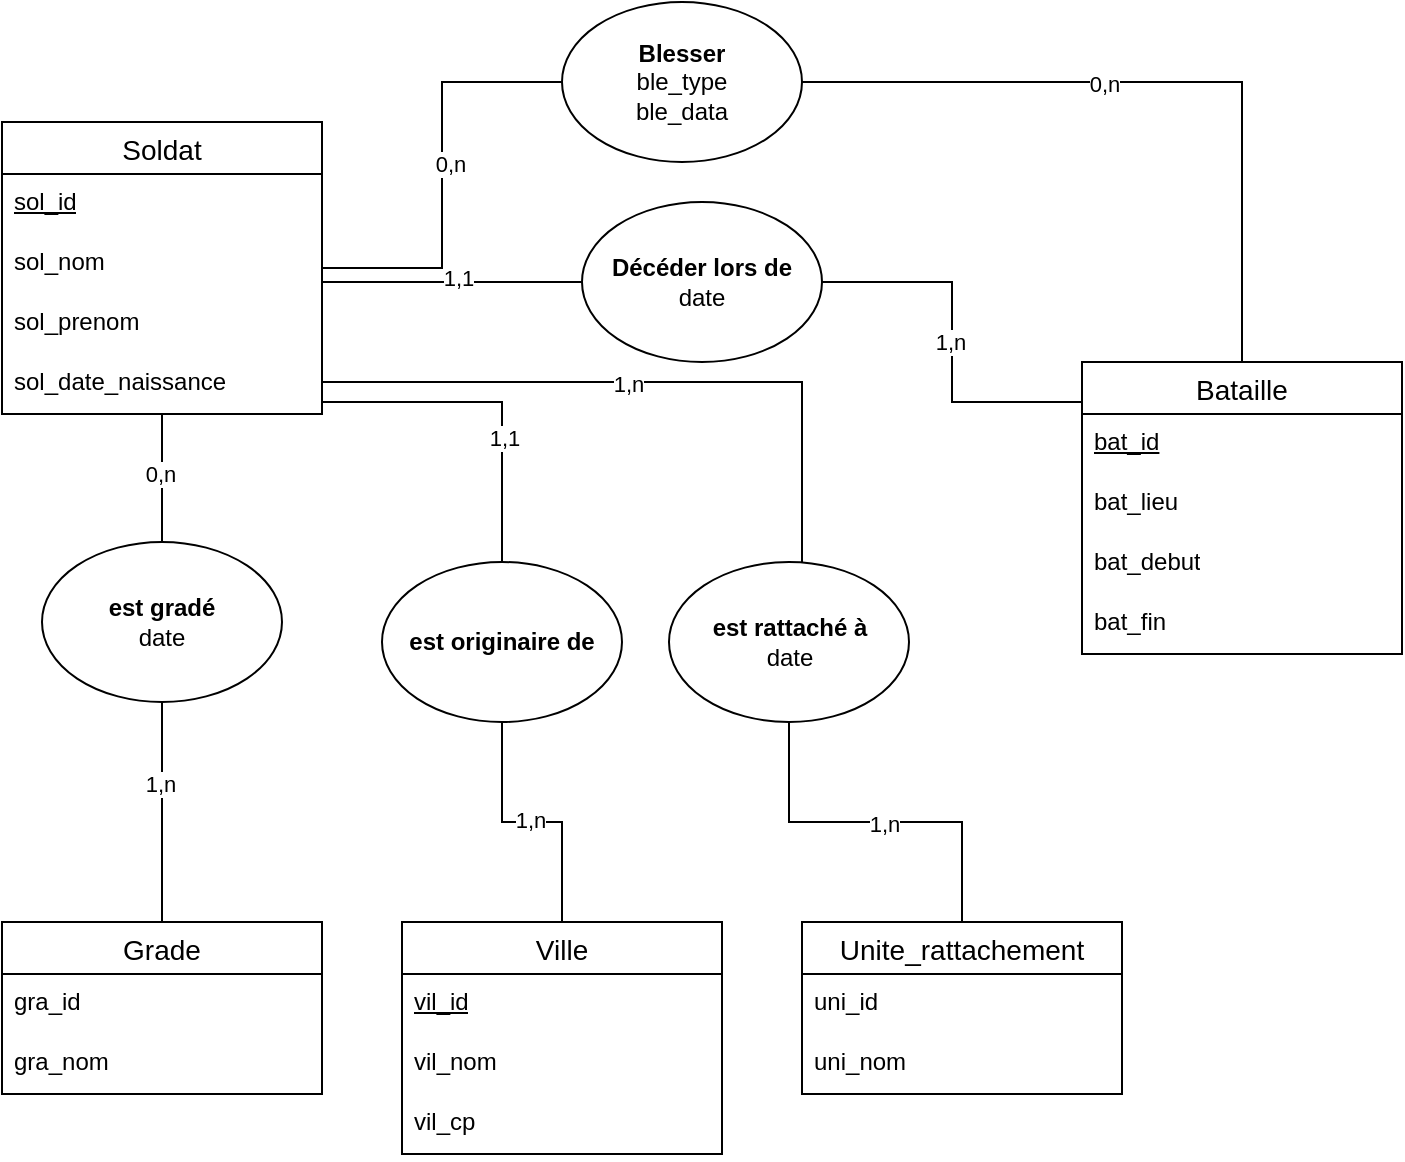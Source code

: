<mxfile version="26.2.14">
  <diagram name="Page-1" id="186pkFL4CmVE_UwIFC07">
    <mxGraphModel dx="1426" dy="751" grid="1" gridSize="10" guides="1" tooltips="1" connect="1" arrows="1" fold="1" page="1" pageScale="1" pageWidth="827" pageHeight="1169" math="0" shadow="0">
      <root>
        <mxCell id="0" />
        <mxCell id="1" parent="0" />
        <mxCell id="O5UgsvlEtAjROx63nmzW-35" style="edgeStyle=orthogonalEdgeStyle;rounded=0;orthogonalLoop=1;jettySize=auto;html=1;entryX=0.5;entryY=0;entryDx=0;entryDy=0;endArrow=none;startFill=0;" edge="1" parent="1" source="O5UgsvlEtAjROx63nmzW-6" target="O5UgsvlEtAjROx63nmzW-34">
          <mxGeometry relative="1" as="geometry" />
        </mxCell>
        <mxCell id="O5UgsvlEtAjROx63nmzW-50" value="0,n" style="edgeLabel;html=1;align=center;verticalAlign=middle;resizable=0;points=[];" vertex="1" connectable="0" parent="O5UgsvlEtAjROx63nmzW-35">
          <mxGeometry x="-0.081" y="-1" relative="1" as="geometry">
            <mxPoint as="offset" />
          </mxGeometry>
        </mxCell>
        <mxCell id="O5UgsvlEtAjROx63nmzW-43" style="edgeStyle=orthogonalEdgeStyle;rounded=0;orthogonalLoop=1;jettySize=auto;html=1;endArrow=none;startFill=0;" edge="1" parent="1" source="O5UgsvlEtAjROx63nmzW-6" target="O5UgsvlEtAjROx63nmzW-42">
          <mxGeometry relative="1" as="geometry">
            <Array as="points">
              <mxPoint x="480" y="210" />
            </Array>
          </mxGeometry>
        </mxCell>
        <mxCell id="O5UgsvlEtAjROx63nmzW-48" value="1,n" style="edgeLabel;html=1;align=center;verticalAlign=middle;resizable=0;points=[];" vertex="1" connectable="0" parent="O5UgsvlEtAjROx63nmzW-43">
          <mxGeometry x="-0.072" y="-1" relative="1" as="geometry">
            <mxPoint as="offset" />
          </mxGeometry>
        </mxCell>
        <mxCell id="O5UgsvlEtAjROx63nmzW-53" style="edgeStyle=orthogonalEdgeStyle;rounded=0;orthogonalLoop=1;jettySize=auto;html=1;endArrow=none;startFill=0;" edge="1" parent="1" source="O5UgsvlEtAjROx63nmzW-6" target="O5UgsvlEtAjROx63nmzW-45">
          <mxGeometry relative="1" as="geometry" />
        </mxCell>
        <mxCell id="O5UgsvlEtAjROx63nmzW-55" value="0,n" style="edgeLabel;html=1;align=center;verticalAlign=middle;resizable=0;points=[];" vertex="1" connectable="0" parent="O5UgsvlEtAjROx63nmzW-53">
          <mxGeometry x="0.052" y="-4" relative="1" as="geometry">
            <mxPoint as="offset" />
          </mxGeometry>
        </mxCell>
        <mxCell id="O5UgsvlEtAjROx63nmzW-58" style="edgeStyle=orthogonalEdgeStyle;rounded=0;orthogonalLoop=1;jettySize=auto;html=1;entryX=0.5;entryY=0;entryDx=0;entryDy=0;endArrow=none;startFill=0;" edge="1" parent="1" source="O5UgsvlEtAjROx63nmzW-6" target="O5UgsvlEtAjROx63nmzW-57">
          <mxGeometry relative="1" as="geometry">
            <Array as="points">
              <mxPoint x="330" y="220" />
            </Array>
          </mxGeometry>
        </mxCell>
        <mxCell id="O5UgsvlEtAjROx63nmzW-60" value="1,1" style="edgeLabel;html=1;align=center;verticalAlign=middle;resizable=0;points=[];" vertex="1" connectable="0" parent="O5UgsvlEtAjROx63nmzW-58">
          <mxGeometry x="0.271" y="1" relative="1" as="geometry">
            <mxPoint as="offset" />
          </mxGeometry>
        </mxCell>
        <mxCell id="O5UgsvlEtAjROx63nmzW-6" value="Soldat" style="swimlane;fontStyle=0;childLayout=stackLayout;horizontal=1;startSize=26;horizontalStack=0;resizeParent=1;resizeParentMax=0;resizeLast=0;collapsible=1;marginBottom=0;align=center;fontSize=14;" vertex="1" parent="1">
          <mxGeometry x="80" y="80" width="160" height="146" as="geometry" />
        </mxCell>
        <mxCell id="O5UgsvlEtAjROx63nmzW-7" value="&lt;u&gt;sol_id&lt;/u&gt;" style="text;strokeColor=none;fillColor=none;spacingLeft=4;spacingRight=4;overflow=hidden;rotatable=0;points=[[0,0.5],[1,0.5]];portConstraint=eastwest;fontSize=12;whiteSpace=wrap;html=1;" vertex="1" parent="O5UgsvlEtAjROx63nmzW-6">
          <mxGeometry y="26" width="160" height="30" as="geometry" />
        </mxCell>
        <mxCell id="O5UgsvlEtAjROx63nmzW-8" value="sol_nom" style="text;strokeColor=none;fillColor=none;spacingLeft=4;spacingRight=4;overflow=hidden;rotatable=0;points=[[0,0.5],[1,0.5]];portConstraint=eastwest;fontSize=12;whiteSpace=wrap;html=1;" vertex="1" parent="O5UgsvlEtAjROx63nmzW-6">
          <mxGeometry y="56" width="160" height="30" as="geometry" />
        </mxCell>
        <mxCell id="O5UgsvlEtAjROx63nmzW-9" value="sol_prenom" style="text;strokeColor=none;fillColor=none;spacingLeft=4;spacingRight=4;overflow=hidden;rotatable=0;points=[[0,0.5],[1,0.5]];portConstraint=eastwest;fontSize=12;whiteSpace=wrap;html=1;" vertex="1" parent="O5UgsvlEtAjROx63nmzW-6">
          <mxGeometry y="86" width="160" height="30" as="geometry" />
        </mxCell>
        <mxCell id="O5UgsvlEtAjROx63nmzW-33" value="sol_date_naissance" style="text;strokeColor=none;fillColor=none;spacingLeft=4;spacingRight=4;overflow=hidden;rotatable=0;points=[[0,0.5],[1,0.5]];portConstraint=eastwest;fontSize=12;whiteSpace=wrap;html=1;" vertex="1" parent="O5UgsvlEtAjROx63nmzW-6">
          <mxGeometry y="116" width="160" height="30" as="geometry" />
        </mxCell>
        <mxCell id="O5UgsvlEtAjROx63nmzW-10" value="Bataille" style="swimlane;fontStyle=0;childLayout=stackLayout;horizontal=1;startSize=26;horizontalStack=0;resizeParent=1;resizeParentMax=0;resizeLast=0;collapsible=1;marginBottom=0;align=center;fontSize=14;" vertex="1" parent="1">
          <mxGeometry x="620" y="200" width="160" height="146" as="geometry" />
        </mxCell>
        <mxCell id="O5UgsvlEtAjROx63nmzW-11" value="&lt;u&gt;bat_id&lt;/u&gt;" style="text;strokeColor=none;fillColor=none;spacingLeft=4;spacingRight=4;overflow=hidden;rotatable=0;points=[[0,0.5],[1,0.5]];portConstraint=eastwest;fontSize=12;whiteSpace=wrap;html=1;" vertex="1" parent="O5UgsvlEtAjROx63nmzW-10">
          <mxGeometry y="26" width="160" height="30" as="geometry" />
        </mxCell>
        <mxCell id="O5UgsvlEtAjROx63nmzW-12" value="bat_lieu" style="text;strokeColor=none;fillColor=none;spacingLeft=4;spacingRight=4;overflow=hidden;rotatable=0;points=[[0,0.5],[1,0.5]];portConstraint=eastwest;fontSize=12;whiteSpace=wrap;html=1;" vertex="1" parent="O5UgsvlEtAjROx63nmzW-10">
          <mxGeometry y="56" width="160" height="30" as="geometry" />
        </mxCell>
        <mxCell id="O5UgsvlEtAjROx63nmzW-13" value="bat_debut" style="text;strokeColor=none;fillColor=none;spacingLeft=4;spacingRight=4;overflow=hidden;rotatable=0;points=[[0,0.5],[1,0.5]];portConstraint=eastwest;fontSize=12;whiteSpace=wrap;html=1;" vertex="1" parent="O5UgsvlEtAjROx63nmzW-10">
          <mxGeometry y="86" width="160" height="30" as="geometry" />
        </mxCell>
        <mxCell id="O5UgsvlEtAjROx63nmzW-19" value="bat_fin" style="text;strokeColor=none;fillColor=none;spacingLeft=4;spacingRight=4;overflow=hidden;rotatable=0;points=[[0,0.5],[1,0.5]];portConstraint=eastwest;fontSize=12;whiteSpace=wrap;html=1;" vertex="1" parent="O5UgsvlEtAjROx63nmzW-10">
          <mxGeometry y="116" width="160" height="30" as="geometry" />
        </mxCell>
        <mxCell id="O5UgsvlEtAjROx63nmzW-14" value="Ville" style="swimlane;fontStyle=0;childLayout=stackLayout;horizontal=1;startSize=26;horizontalStack=0;resizeParent=1;resizeParentMax=0;resizeLast=0;collapsible=1;marginBottom=0;align=center;fontSize=14;" vertex="1" parent="1">
          <mxGeometry x="280" y="480" width="160" height="116" as="geometry" />
        </mxCell>
        <mxCell id="O5UgsvlEtAjROx63nmzW-15" value="&lt;u&gt;vil_id&lt;/u&gt;" style="text;strokeColor=none;fillColor=none;spacingLeft=4;spacingRight=4;overflow=hidden;rotatable=0;points=[[0,0.5],[1,0.5]];portConstraint=eastwest;fontSize=12;whiteSpace=wrap;html=1;" vertex="1" parent="O5UgsvlEtAjROx63nmzW-14">
          <mxGeometry y="26" width="160" height="30" as="geometry" />
        </mxCell>
        <mxCell id="O5UgsvlEtAjROx63nmzW-16" value="vil_nom" style="text;strokeColor=none;fillColor=none;spacingLeft=4;spacingRight=4;overflow=hidden;rotatable=0;points=[[0,0.5],[1,0.5]];portConstraint=eastwest;fontSize=12;whiteSpace=wrap;html=1;" vertex="1" parent="O5UgsvlEtAjROx63nmzW-14">
          <mxGeometry y="56" width="160" height="30" as="geometry" />
        </mxCell>
        <mxCell id="O5UgsvlEtAjROx63nmzW-17" value="vil_cp" style="text;strokeColor=none;fillColor=none;spacingLeft=4;spacingRight=4;overflow=hidden;rotatable=0;points=[[0,0.5],[1,0.5]];portConstraint=eastwest;fontSize=12;whiteSpace=wrap;html=1;" vertex="1" parent="O5UgsvlEtAjROx63nmzW-14">
          <mxGeometry y="86" width="160" height="30" as="geometry" />
        </mxCell>
        <mxCell id="O5UgsvlEtAjROx63nmzW-22" value="Grade" style="swimlane;fontStyle=0;childLayout=stackLayout;horizontal=1;startSize=26;horizontalStack=0;resizeParent=1;resizeParentMax=0;resizeLast=0;collapsible=1;marginBottom=0;align=center;fontSize=14;" vertex="1" parent="1">
          <mxGeometry x="80" y="480" width="160" height="86" as="geometry" />
        </mxCell>
        <mxCell id="O5UgsvlEtAjROx63nmzW-23" value="gra_id" style="text;strokeColor=none;fillColor=none;spacingLeft=4;spacingRight=4;overflow=hidden;rotatable=0;points=[[0,0.5],[1,0.5]];portConstraint=eastwest;fontSize=12;whiteSpace=wrap;html=1;" vertex="1" parent="O5UgsvlEtAjROx63nmzW-22">
          <mxGeometry y="26" width="160" height="30" as="geometry" />
        </mxCell>
        <mxCell id="O5UgsvlEtAjROx63nmzW-24" value="gra_nom" style="text;strokeColor=none;fillColor=none;spacingLeft=4;spacingRight=4;overflow=hidden;rotatable=0;points=[[0,0.5],[1,0.5]];portConstraint=eastwest;fontSize=12;whiteSpace=wrap;html=1;" vertex="1" parent="O5UgsvlEtAjROx63nmzW-22">
          <mxGeometry y="56" width="160" height="30" as="geometry" />
        </mxCell>
        <mxCell id="O5UgsvlEtAjROx63nmzW-26" value="Unite_rattachement" style="swimlane;fontStyle=0;childLayout=stackLayout;horizontal=1;startSize=26;horizontalStack=0;resizeParent=1;resizeParentMax=0;resizeLast=0;collapsible=1;marginBottom=0;align=center;fontSize=14;" vertex="1" parent="1">
          <mxGeometry x="480" y="480" width="160" height="86" as="geometry" />
        </mxCell>
        <mxCell id="O5UgsvlEtAjROx63nmzW-27" value="uni_id" style="text;strokeColor=none;fillColor=none;spacingLeft=4;spacingRight=4;overflow=hidden;rotatable=0;points=[[0,0.5],[1,0.5]];portConstraint=eastwest;fontSize=12;whiteSpace=wrap;html=1;" vertex="1" parent="O5UgsvlEtAjROx63nmzW-26">
          <mxGeometry y="26" width="160" height="30" as="geometry" />
        </mxCell>
        <mxCell id="O5UgsvlEtAjROx63nmzW-28" value="uni_nom" style="text;strokeColor=none;fillColor=none;spacingLeft=4;spacingRight=4;overflow=hidden;rotatable=0;points=[[0,0.5],[1,0.5]];portConstraint=eastwest;fontSize=12;whiteSpace=wrap;html=1;" vertex="1" parent="O5UgsvlEtAjROx63nmzW-26">
          <mxGeometry y="56" width="160" height="30" as="geometry" />
        </mxCell>
        <mxCell id="O5UgsvlEtAjROx63nmzW-30" value="&lt;b&gt;Décéder lors de&lt;/b&gt;&lt;div&gt;date&lt;/div&gt;" style="ellipse;whiteSpace=wrap;html=1;" vertex="1" parent="1">
          <mxGeometry x="370" y="120" width="120" height="80" as="geometry" />
        </mxCell>
        <mxCell id="O5UgsvlEtAjROx63nmzW-31" style="edgeStyle=orthogonalEdgeStyle;rounded=0;orthogonalLoop=1;jettySize=auto;html=1;entryX=0;entryY=0.5;entryDx=0;entryDy=0;endArrow=none;startFill=0;" edge="1" parent="1" source="O5UgsvlEtAjROx63nmzW-8" target="O5UgsvlEtAjROx63nmzW-30">
          <mxGeometry relative="1" as="geometry">
            <Array as="points">
              <mxPoint x="290" y="160" />
              <mxPoint x="290" y="160" />
            </Array>
          </mxGeometry>
        </mxCell>
        <mxCell id="O5UgsvlEtAjROx63nmzW-46" value="1,1" style="edgeLabel;html=1;align=center;verticalAlign=middle;resizable=0;points=[];" vertex="1" connectable="0" parent="O5UgsvlEtAjROx63nmzW-31">
          <mxGeometry x="0.036" y="2" relative="1" as="geometry">
            <mxPoint as="offset" />
          </mxGeometry>
        </mxCell>
        <mxCell id="O5UgsvlEtAjROx63nmzW-32" style="edgeStyle=orthogonalEdgeStyle;rounded=0;orthogonalLoop=1;jettySize=auto;html=1;entryX=0;entryY=0.137;entryDx=0;entryDy=0;entryPerimeter=0;endArrow=none;startFill=0;" edge="1" parent="1" source="O5UgsvlEtAjROx63nmzW-30" target="O5UgsvlEtAjROx63nmzW-10">
          <mxGeometry relative="1" as="geometry" />
        </mxCell>
        <mxCell id="O5UgsvlEtAjROx63nmzW-47" value="1,n" style="edgeLabel;html=1;align=center;verticalAlign=middle;resizable=0;points=[];" vertex="1" connectable="0" parent="O5UgsvlEtAjROx63nmzW-32">
          <mxGeometry y="-1" relative="1" as="geometry">
            <mxPoint as="offset" />
          </mxGeometry>
        </mxCell>
        <mxCell id="O5UgsvlEtAjROx63nmzW-36" style="edgeStyle=orthogonalEdgeStyle;rounded=0;orthogonalLoop=1;jettySize=auto;html=1;entryX=0.5;entryY=0;entryDx=0;entryDy=0;endArrow=none;startFill=0;" edge="1" parent="1" source="O5UgsvlEtAjROx63nmzW-34" target="O5UgsvlEtAjROx63nmzW-22">
          <mxGeometry relative="1" as="geometry" />
        </mxCell>
        <mxCell id="O5UgsvlEtAjROx63nmzW-51" value="1,n" style="edgeLabel;html=1;align=center;verticalAlign=middle;resizable=0;points=[];" vertex="1" connectable="0" parent="O5UgsvlEtAjROx63nmzW-36">
          <mxGeometry x="-0.267" y="-1" relative="1" as="geometry">
            <mxPoint as="offset" />
          </mxGeometry>
        </mxCell>
        <mxCell id="O5UgsvlEtAjROx63nmzW-34" value="&lt;b&gt;est gradé&lt;/b&gt;&lt;div&gt;date&lt;/div&gt;" style="ellipse;whiteSpace=wrap;html=1;" vertex="1" parent="1">
          <mxGeometry x="100" y="290" width="120" height="80" as="geometry" />
        </mxCell>
        <mxCell id="O5UgsvlEtAjROx63nmzW-44" style="edgeStyle=orthogonalEdgeStyle;rounded=0;orthogonalLoop=1;jettySize=auto;html=1;entryX=0.5;entryY=0;entryDx=0;entryDy=0;endArrow=none;startFill=0;" edge="1" parent="1" source="O5UgsvlEtAjROx63nmzW-42" target="O5UgsvlEtAjROx63nmzW-26">
          <mxGeometry relative="1" as="geometry" />
        </mxCell>
        <mxCell id="O5UgsvlEtAjROx63nmzW-49" value="1,n" style="edgeLabel;html=1;align=center;verticalAlign=middle;resizable=0;points=[];" vertex="1" connectable="0" parent="O5UgsvlEtAjROx63nmzW-44">
          <mxGeometry x="0.046" y="-1" relative="1" as="geometry">
            <mxPoint as="offset" />
          </mxGeometry>
        </mxCell>
        <mxCell id="O5UgsvlEtAjROx63nmzW-42" value="&lt;b&gt;est rattaché à&lt;/b&gt;&lt;div&gt;date&lt;/div&gt;" style="ellipse;whiteSpace=wrap;html=1;" vertex="1" parent="1">
          <mxGeometry x="413.5" y="300" width="120" height="80" as="geometry" />
        </mxCell>
        <mxCell id="O5UgsvlEtAjROx63nmzW-54" style="edgeStyle=orthogonalEdgeStyle;rounded=0;orthogonalLoop=1;jettySize=auto;html=1;entryX=0.5;entryY=0;entryDx=0;entryDy=0;endArrow=none;startFill=0;" edge="1" parent="1" source="O5UgsvlEtAjROx63nmzW-45" target="O5UgsvlEtAjROx63nmzW-10">
          <mxGeometry relative="1" as="geometry" />
        </mxCell>
        <mxCell id="O5UgsvlEtAjROx63nmzW-56" value="0,n" style="edgeLabel;html=1;align=center;verticalAlign=middle;resizable=0;points=[];" vertex="1" connectable="0" parent="O5UgsvlEtAjROx63nmzW-54">
          <mxGeometry x="-0.161" y="-1" relative="1" as="geometry">
            <mxPoint as="offset" />
          </mxGeometry>
        </mxCell>
        <mxCell id="O5UgsvlEtAjROx63nmzW-45" value="&lt;b&gt;Blesser&lt;/b&gt;&lt;div&gt;ble_type&lt;/div&gt;&lt;div&gt;ble_data&lt;/div&gt;" style="ellipse;whiteSpace=wrap;html=1;" vertex="1" parent="1">
          <mxGeometry x="360" y="20" width="120" height="80" as="geometry" />
        </mxCell>
        <mxCell id="O5UgsvlEtAjROx63nmzW-59" style="edgeStyle=orthogonalEdgeStyle;rounded=0;orthogonalLoop=1;jettySize=auto;html=1;entryX=0.5;entryY=0;entryDx=0;entryDy=0;endArrow=none;startFill=0;" edge="1" parent="1" source="O5UgsvlEtAjROx63nmzW-57" target="O5UgsvlEtAjROx63nmzW-14">
          <mxGeometry relative="1" as="geometry" />
        </mxCell>
        <mxCell id="O5UgsvlEtAjROx63nmzW-61" value="1,n" style="edgeLabel;html=1;align=center;verticalAlign=middle;resizable=0;points=[];" vertex="1" connectable="0" parent="O5UgsvlEtAjROx63nmzW-59">
          <mxGeometry x="-0.015" y="1" relative="1" as="geometry">
            <mxPoint as="offset" />
          </mxGeometry>
        </mxCell>
        <mxCell id="O5UgsvlEtAjROx63nmzW-57" value="&lt;b&gt;est originaire de&lt;/b&gt;" style="ellipse;whiteSpace=wrap;html=1;" vertex="1" parent="1">
          <mxGeometry x="270" y="300" width="120" height="80" as="geometry" />
        </mxCell>
      </root>
    </mxGraphModel>
  </diagram>
</mxfile>
